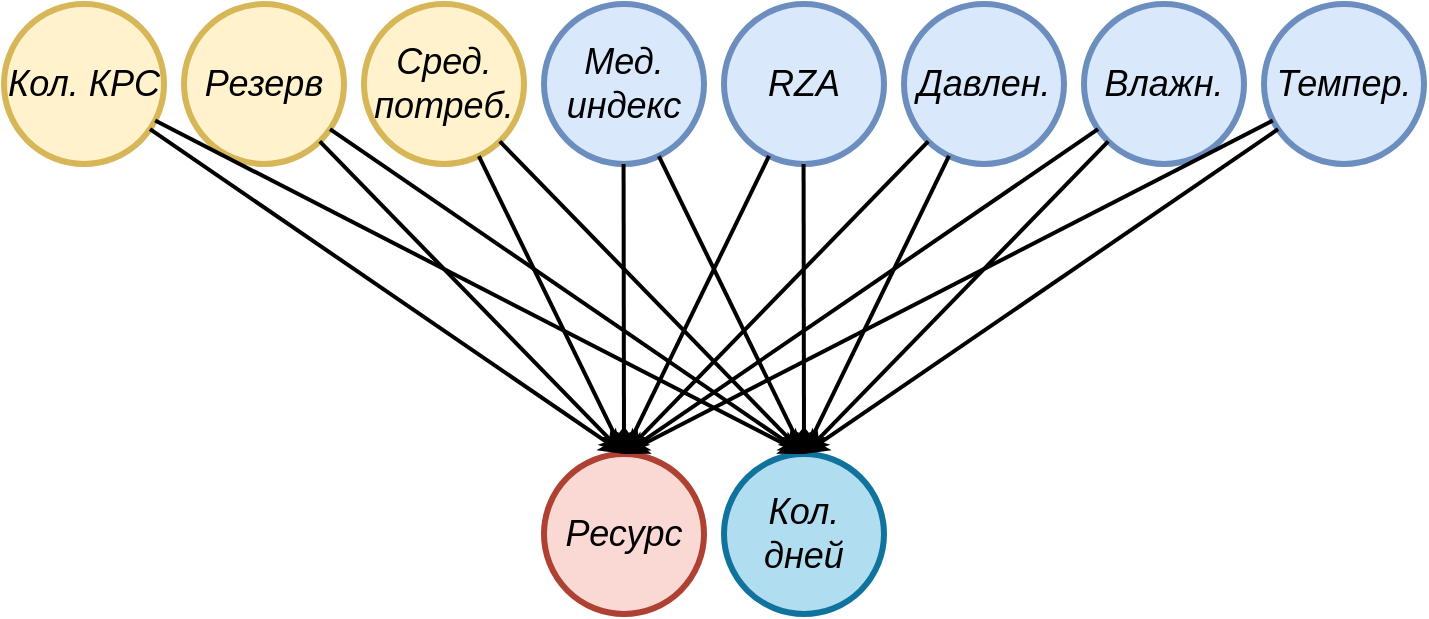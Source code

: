 <mxfile version="13.9.9" type="device"><diagram id="Xdfqb-61k4-1GIoVgq_A" name="Page-1"><mxGraphModel dx="1422" dy="822" grid="1" gridSize="10" guides="1" tooltips="1" connect="1" arrows="1" fold="1" page="1" pageScale="1" pageWidth="1169" pageHeight="827" math="0" shadow="0"><root><mxCell id="0"/><mxCell id="1" parent="0"/><mxCell id="aEeAr67voc8tBSUfBPVF-1" value="&lt;font style=&quot;font-size: 18px;&quot;&gt;&lt;span&gt;Темпер.&lt;/span&gt;&lt;/font&gt;" style="ellipse;whiteSpace=wrap;html=1;aspect=fixed;fontStyle=2;fillColor=#dae8fc;strokeColor=#6c8ebf;horizontal=0;strokeWidth=3;rotation=90;" parent="1" vertex="1"><mxGeometry x="1145" y="505" width="80" height="80" as="geometry"/></mxCell><mxCell id="aEeAr67voc8tBSUfBPVF-2" value="&lt;span style=&quot;font-size: 18px;&quot;&gt;&lt;span&gt;Влажн.&lt;/span&gt;&lt;/span&gt;" style="ellipse;whiteSpace=wrap;html=1;aspect=fixed;fontStyle=2;fillColor=#dae8fc;strokeColor=#6c8ebf;horizontal=0;strokeWidth=3;rotation=90;" parent="1" vertex="1"><mxGeometry x="1055" y="505" width="80" height="80" as="geometry"/></mxCell><mxCell id="aEeAr67voc8tBSUfBPVF-3" value="&lt;span style=&quot;font-size: 18px;&quot;&gt;&lt;span&gt;Давлен.&lt;/span&gt;&lt;/span&gt;" style="ellipse;whiteSpace=wrap;html=1;aspect=fixed;fontStyle=2;fillColor=#dae8fc;strokeColor=#6c8ebf;horizontal=0;strokeWidth=3;rotation=90;" parent="1" vertex="1"><mxGeometry x="965" y="505" width="80" height="80" as="geometry"/></mxCell><mxCell id="aEeAr67voc8tBSUfBPVF-4" value="&lt;span style=&quot;font-size: 18px&quot;&gt;&lt;span&gt;RZA&lt;/span&gt;&lt;/span&gt;" style="ellipse;whiteSpace=wrap;html=1;aspect=fixed;fontStyle=2;fillColor=#dae8fc;strokeColor=#6c8ebf;horizontal=0;strokeWidth=3;rotation=90;" parent="1" vertex="1"><mxGeometry x="875" y="505" width="80" height="80" as="geometry"/></mxCell><mxCell id="aEeAr67voc8tBSUfBPVF-5" value="&lt;span style=&quot;font-size: 18px&quot;&gt;Мед.&lt;br&gt;индекс&lt;br&gt;&lt;/span&gt;" style="ellipse;whiteSpace=wrap;html=1;aspect=fixed;fontStyle=2;fillColor=#dae8fc;strokeColor=#6c8ebf;horizontal=0;strokeWidth=3;rotation=90;" parent="1" vertex="1"><mxGeometry x="785" y="505" width="80" height="80" as="geometry"/></mxCell><mxCell id="aEeAr67voc8tBSUfBPVF-7" value="&lt;span style=&quot;font-size: 18px;&quot;&gt;&lt;span&gt;Сред. потреб.&lt;/span&gt;&lt;/span&gt;" style="ellipse;whiteSpace=wrap;html=1;aspect=fixed;fontStyle=2;fillColor=#fff2cc;strokeColor=#d6b656;horizontal=0;strokeWidth=3;rotation=90;" parent="1" vertex="1"><mxGeometry x="695" y="505" width="80" height="80" as="geometry"/></mxCell><mxCell id="aEeAr67voc8tBSUfBPVF-8" value="&lt;span style=&quot;font-size: 18px;&quot;&gt;&lt;span&gt;Резерв&lt;/span&gt;&lt;/span&gt;" style="ellipse;whiteSpace=wrap;html=1;aspect=fixed;fontStyle=2;fillColor=#fff2cc;strokeColor=#d6b656;horizontal=0;strokeWidth=3;rotation=90;" parent="1" vertex="1"><mxGeometry x="605" y="505" width="80" height="80" as="geometry"/></mxCell><mxCell id="aEeAr67voc8tBSUfBPVF-9" value="&lt;span style=&quot;font-size: 18px;&quot;&gt;&lt;span&gt;Кол. КРС&lt;/span&gt;&lt;/span&gt;" style="ellipse;whiteSpace=wrap;html=1;aspect=fixed;fontStyle=2;fillColor=#fff2cc;strokeColor=#d6b656;horizontal=0;strokeWidth=3;rotation=90;" parent="1" vertex="1"><mxGeometry x="515" y="505" width="80" height="80" as="geometry"/></mxCell><mxCell id="aEeAr67voc8tBSUfBPVF-10" value="&lt;span style=&quot;font-size: 18px;&quot;&gt;Кол. дней&lt;/span&gt;" style="ellipse;whiteSpace=wrap;html=1;aspect=fixed;fontStyle=2;fillColor=#b1ddf0;strokeColor=#10739e;horizontal=0;strokeWidth=3;rotation=90;" parent="1" vertex="1"><mxGeometry x="875" y="730" width="80" height="80" as="geometry"/></mxCell><mxCell id="aEeAr67voc8tBSUfBPVF-21" style="edgeStyle=none;rounded=0;orthogonalLoop=1;jettySize=auto;html=1;entryX=0;entryY=0.5;entryDx=0;entryDy=0;endSize=6;strokeWidth=2;horizontal=0;fontStyle=2" parent="1" source="aEeAr67voc8tBSUfBPVF-1" target="aEeAr67voc8tBSUfBPVF-10" edge="1"><mxGeometry x="430" y="230" as="geometry"/></mxCell><mxCell id="aEeAr67voc8tBSUfBPVF-22" style="edgeStyle=none;rounded=0;orthogonalLoop=1;jettySize=auto;html=1;entryX=0;entryY=0.5;entryDx=0;entryDy=0;endSize=6;strokeWidth=2;horizontal=0;fontStyle=2" parent="1" source="aEeAr67voc8tBSUfBPVF-2" target="aEeAr67voc8tBSUfBPVF-10" edge="1"><mxGeometry x="430" y="230" as="geometry"/></mxCell><mxCell id="aEeAr67voc8tBSUfBPVF-23" style="edgeStyle=none;rounded=0;orthogonalLoop=1;jettySize=auto;html=1;entryX=0;entryY=0.5;entryDx=0;entryDy=0;endSize=6;strokeWidth=2;horizontal=0;fontStyle=2" parent="1" source="aEeAr67voc8tBSUfBPVF-3" target="aEeAr67voc8tBSUfBPVF-10" edge="1"><mxGeometry x="430" y="230" as="geometry"/></mxCell><mxCell id="aEeAr67voc8tBSUfBPVF-24" style="edgeStyle=none;rounded=0;orthogonalLoop=1;jettySize=auto;html=1;entryX=0;entryY=0.5;entryDx=0;entryDy=0;endSize=6;strokeWidth=2;horizontal=0;fontStyle=2" parent="1" source="aEeAr67voc8tBSUfBPVF-4" target="aEeAr67voc8tBSUfBPVF-10" edge="1"><mxGeometry x="430" y="230" as="geometry"/></mxCell><mxCell id="aEeAr67voc8tBSUfBPVF-25" style="edgeStyle=none;rounded=0;orthogonalLoop=1;jettySize=auto;html=1;entryX=0;entryY=0.5;entryDx=0;entryDy=0;endSize=6;strokeWidth=2;horizontal=0;fontStyle=2" parent="1" source="aEeAr67voc8tBSUfBPVF-5" target="aEeAr67voc8tBSUfBPVF-10" edge="1"><mxGeometry x="430" y="230" as="geometry"/></mxCell><mxCell id="aEeAr67voc8tBSUfBPVF-26" style="edgeStyle=none;rounded=0;orthogonalLoop=1;jettySize=auto;html=1;entryX=0;entryY=0.5;entryDx=0;entryDy=0;endSize=6;strokeWidth=2;horizontal=0;fontStyle=2" parent="1" source="aEeAr67voc8tBSUfBPVF-7" target="aEeAr67voc8tBSUfBPVF-10" edge="1"><mxGeometry x="430" y="230" as="geometry"/></mxCell><mxCell id="aEeAr67voc8tBSUfBPVF-27" style="edgeStyle=none;rounded=0;orthogonalLoop=1;jettySize=auto;html=1;entryX=0;entryY=0.5;entryDx=0;entryDy=0;endSize=6;strokeWidth=2;horizontal=0;fontStyle=2" parent="1" source="aEeAr67voc8tBSUfBPVF-8" target="aEeAr67voc8tBSUfBPVF-10" edge="1"><mxGeometry x="430" y="230" as="geometry"/></mxCell><mxCell id="aEeAr67voc8tBSUfBPVF-28" style="edgeStyle=none;rounded=0;orthogonalLoop=1;jettySize=auto;html=1;entryX=0;entryY=0.5;entryDx=0;entryDy=0;endSize=6;strokeWidth=2;horizontal=0;fontStyle=2" parent="1" source="aEeAr67voc8tBSUfBPVF-9" target="aEeAr67voc8tBSUfBPVF-10" edge="1"><mxGeometry x="430" y="230" as="geometry"/></mxCell><mxCell id="aEeAr67voc8tBSUfBPVF-11" value="&lt;span style=&quot;font-size: 18px;&quot;&gt;Ресурс&lt;/span&gt;" style="ellipse;whiteSpace=wrap;html=1;aspect=fixed;fontStyle=2;fillColor=#fad9d5;strokeColor=#ae4132;horizontal=0;strokeWidth=3;rotation=90;" parent="1" vertex="1"><mxGeometry x="785" y="730" width="80" height="80" as="geometry"/></mxCell><mxCell id="aEeAr67voc8tBSUfBPVF-29" style="edgeStyle=none;rounded=0;orthogonalLoop=1;jettySize=auto;html=1;entryX=0;entryY=0.5;entryDx=0;entryDy=0;endSize=6;strokeWidth=2;horizontal=0;fontStyle=2" parent="1" source="aEeAr67voc8tBSUfBPVF-1" target="aEeAr67voc8tBSUfBPVF-11" edge="1"><mxGeometry x="430" y="230" as="geometry"/></mxCell><mxCell id="aEeAr67voc8tBSUfBPVF-31" style="edgeStyle=none;rounded=0;orthogonalLoop=1;jettySize=auto;html=1;entryX=0;entryY=0.5;entryDx=0;entryDy=0;endSize=6;strokeWidth=2;horizontal=0;fontStyle=2" parent="1" source="aEeAr67voc8tBSUfBPVF-2" target="aEeAr67voc8tBSUfBPVF-11" edge="1"><mxGeometry x="430" y="230" as="geometry"/></mxCell><mxCell id="aEeAr67voc8tBSUfBPVF-32" style="edgeStyle=none;rounded=0;orthogonalLoop=1;jettySize=auto;html=1;entryX=0;entryY=0.5;entryDx=0;entryDy=0;endSize=6;strokeWidth=2;horizontal=0;fontStyle=2" parent="1" source="aEeAr67voc8tBSUfBPVF-3" target="aEeAr67voc8tBSUfBPVF-11" edge="1"><mxGeometry x="430" y="230" as="geometry"/></mxCell><mxCell id="aEeAr67voc8tBSUfBPVF-33" style="edgeStyle=none;rounded=0;orthogonalLoop=1;jettySize=auto;html=1;entryX=0;entryY=0.5;entryDx=0;entryDy=0;endSize=6;strokeWidth=2;horizontal=0;fontStyle=2" parent="1" source="aEeAr67voc8tBSUfBPVF-4" target="aEeAr67voc8tBSUfBPVF-11" edge="1"><mxGeometry x="430" y="230" as="geometry"/></mxCell><mxCell id="aEeAr67voc8tBSUfBPVF-34" style="edgeStyle=none;rounded=0;orthogonalLoop=1;jettySize=auto;html=1;entryX=0;entryY=0.5;entryDx=0;entryDy=0;endSize=6;strokeWidth=2;horizontal=0;fontStyle=2" parent="1" source="aEeAr67voc8tBSUfBPVF-5" target="aEeAr67voc8tBSUfBPVF-11" edge="1"><mxGeometry x="430" y="230" as="geometry"/></mxCell><mxCell id="aEeAr67voc8tBSUfBPVF-35" style="edgeStyle=none;rounded=0;orthogonalLoop=1;jettySize=auto;html=1;entryX=0;entryY=0.5;entryDx=0;entryDy=0;endSize=6;strokeWidth=2;horizontal=0;fontStyle=2" parent="1" source="aEeAr67voc8tBSUfBPVF-7" target="aEeAr67voc8tBSUfBPVF-11" edge="1"><mxGeometry x="430" y="230" as="geometry"/></mxCell><mxCell id="aEeAr67voc8tBSUfBPVF-36" style="edgeStyle=none;rounded=0;orthogonalLoop=1;jettySize=auto;html=1;entryX=0;entryY=0.5;entryDx=0;entryDy=0;endSize=6;strokeWidth=2;horizontal=0;fontStyle=2" parent="1" source="aEeAr67voc8tBSUfBPVF-8" target="aEeAr67voc8tBSUfBPVF-11" edge="1"><mxGeometry x="430" y="230" as="geometry"/></mxCell><mxCell id="aEeAr67voc8tBSUfBPVF-37" style="edgeStyle=none;rounded=0;orthogonalLoop=1;jettySize=auto;html=1;entryX=0;entryY=0.5;entryDx=0;entryDy=0;endSize=6;strokeWidth=2;horizontal=0;fontStyle=2" parent="1" source="aEeAr67voc8tBSUfBPVF-9" target="aEeAr67voc8tBSUfBPVF-11" edge="1"><mxGeometry x="430" y="230" as="geometry"/></mxCell></root></mxGraphModel></diagram></mxfile>